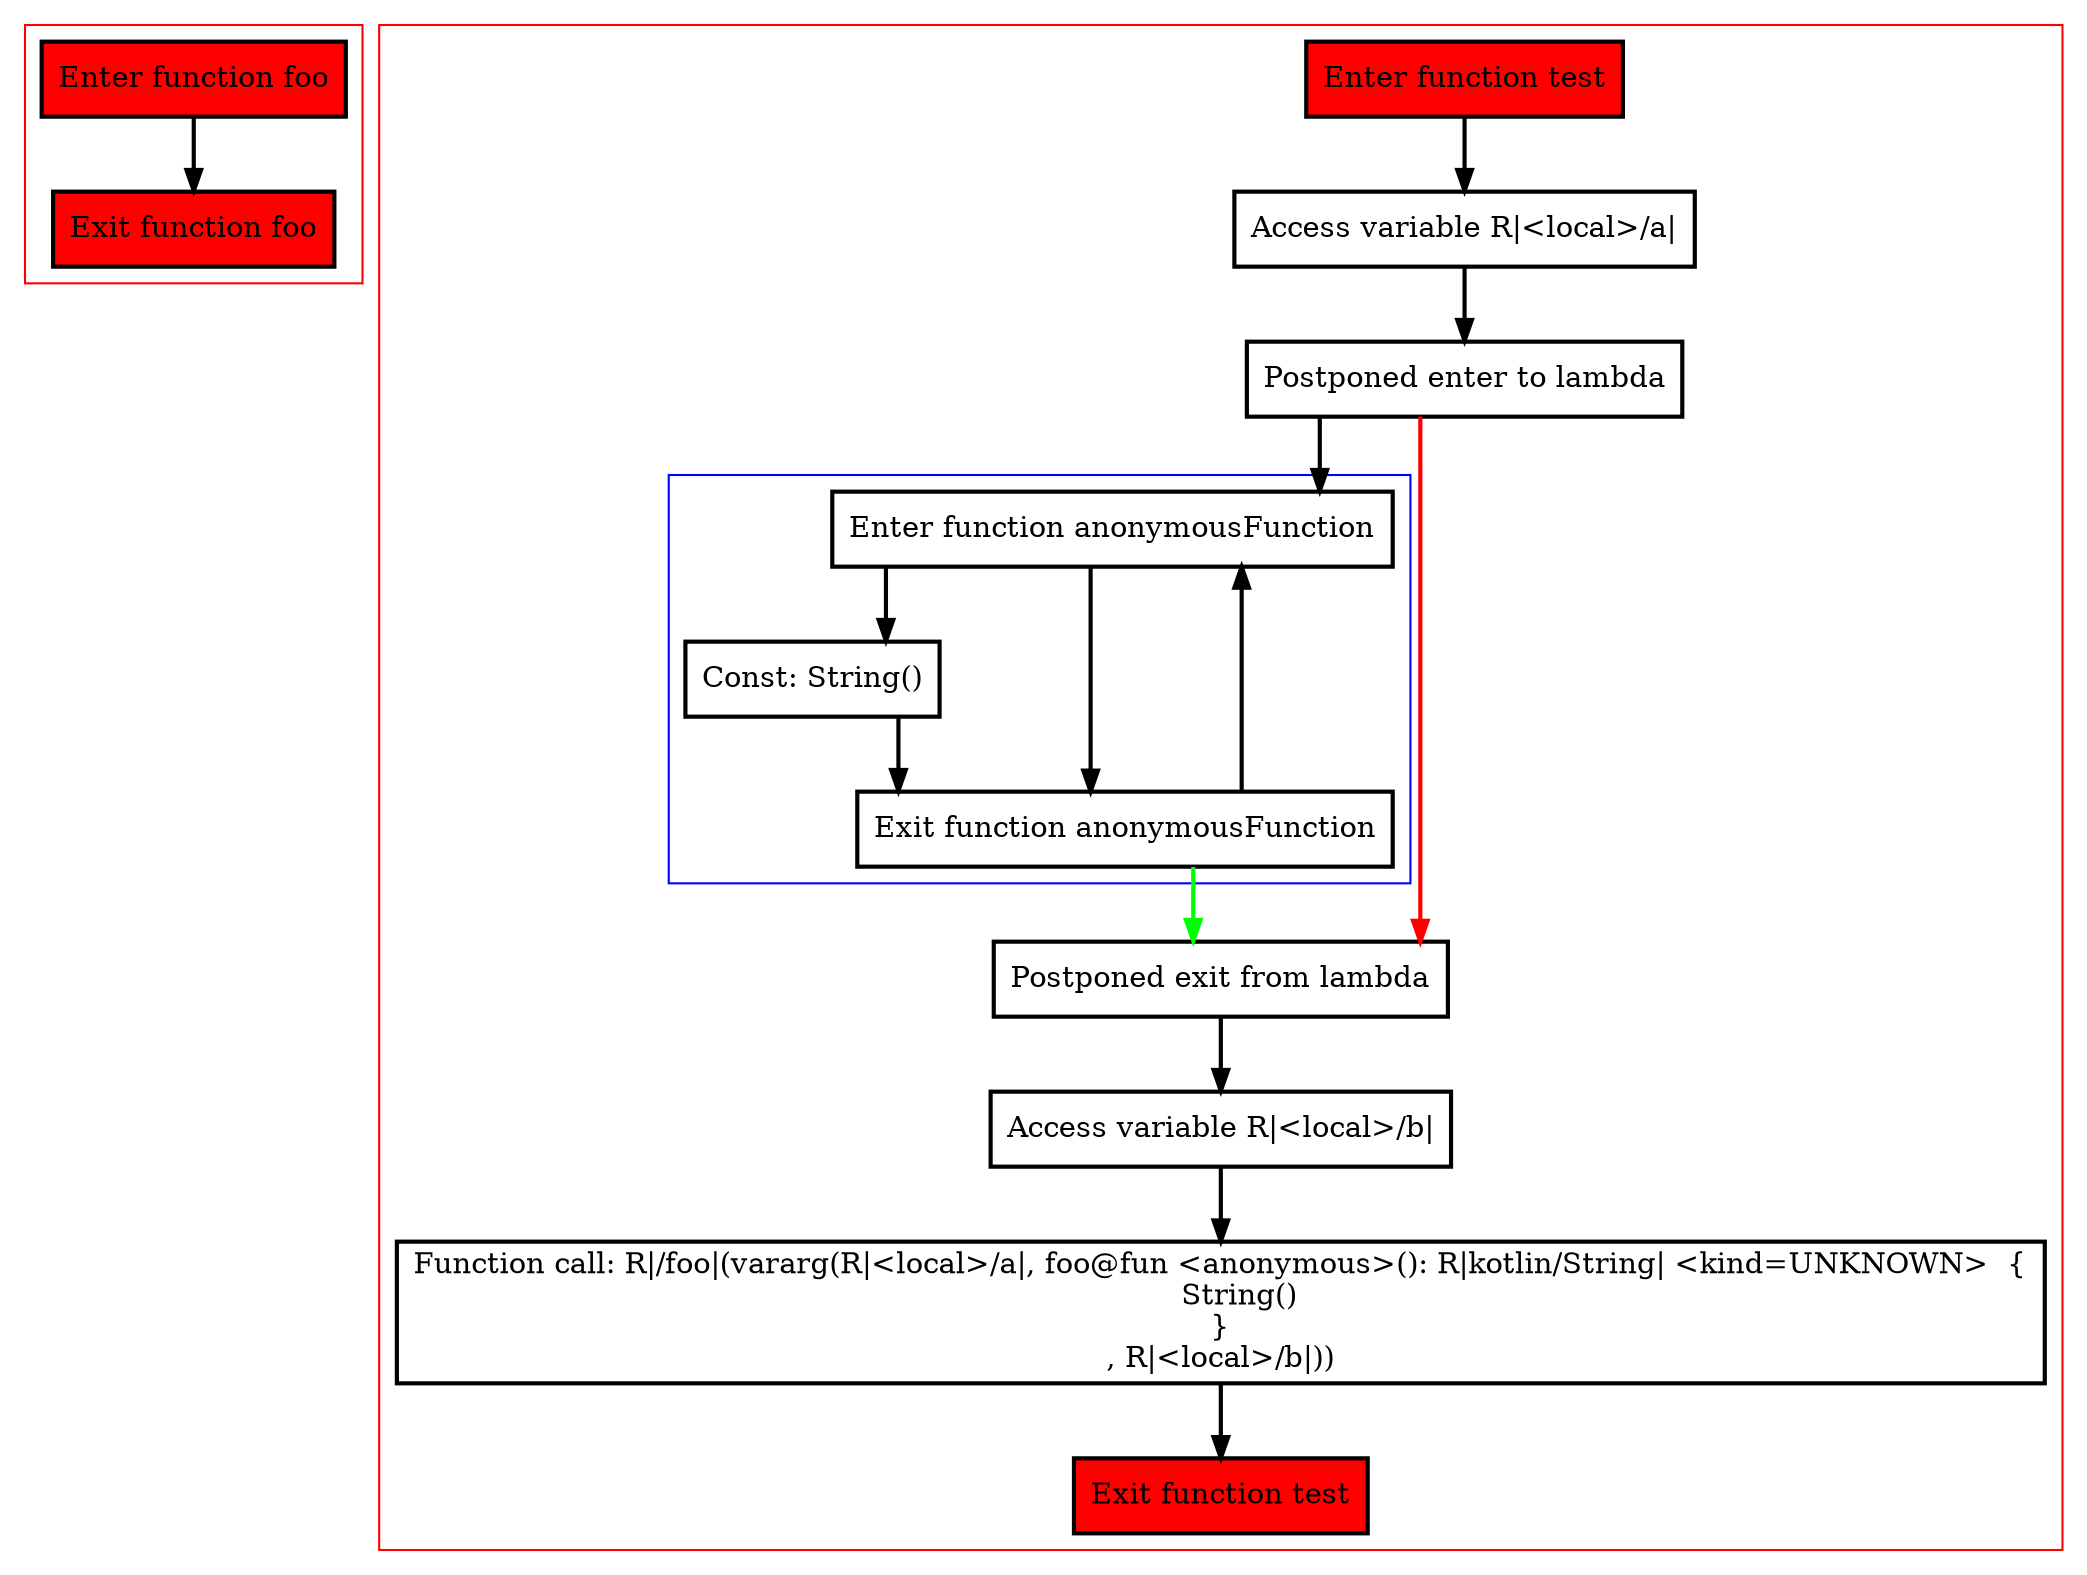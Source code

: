 digraph postponedLambdas_kt {
    graph [splines=ortho nodesep=3]
    node [shape=box penwidth=2]
    edge [penwidth=2]

    subgraph cluster_0 {
        color=red
        0 [label="Enter function foo" style="filled" fillcolor=red];
        1 [label="Exit function foo" style="filled" fillcolor=red];
    }

    0 -> {1};

    subgraph cluster_1 {
        color=red
        2 [label="Enter function test" style="filled" fillcolor=red];
        3 [label="Access variable R|<local>/a|"];
        4 [label="Postponed enter to lambda"];
        subgraph cluster_2 {
            color=blue
            5 [label="Enter function anonymousFunction"];
            6 [label="Const: String()"];
            7 [label="Exit function anonymousFunction"];
        }
        8 [label="Postponed exit from lambda"];
        9 [label="Access variable R|<local>/b|"];
        10 [label="Function call: R|/foo|(vararg(R|<local>/a|, foo@fun <anonymous>(): R|kotlin/String| <kind=UNKNOWN>  {
    String()
}
, R|<local>/b|))"];
        11 [label="Exit function test" style="filled" fillcolor=red];
    }

    2 -> {3};
    3 -> {4};
    4 -> {5};
    4 -> {8} [color=red];
    5 -> {7 6};
    6 -> {7};
    7 -> {5};
    7 -> {8} [color=green];
    8 -> {9};
    9 -> {10};
    10 -> {11};

}

